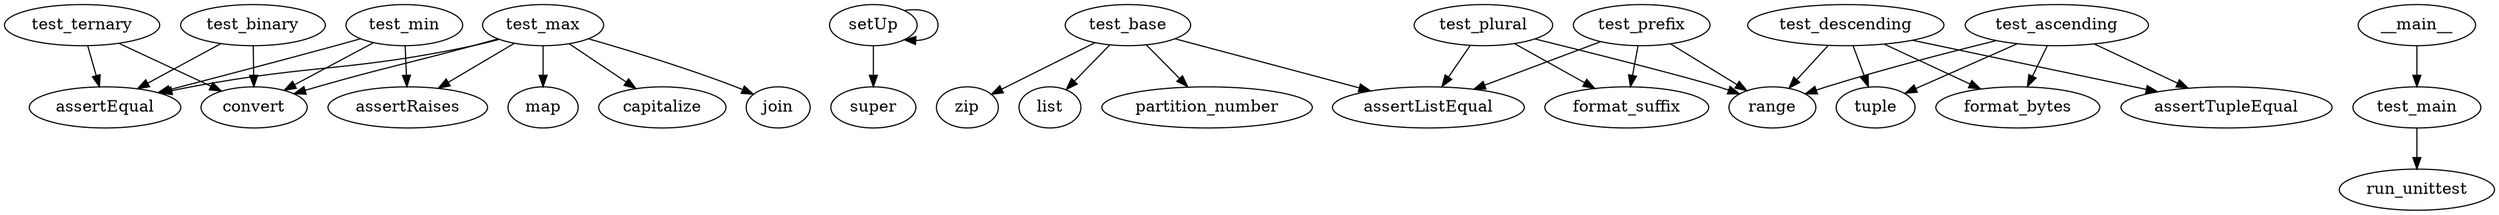 digraph  {
test_min;
assertEqual;
convert;
assertRaises;
test_max;
map;
capitalize;
join;
test_ternary;
test_binary;
setUp;
test_base;
zip;
list;
partition_number;
assertListEqual;
super;
test_ascending;
tuple;
format_bytes;
range;
assertTupleEqual;
test_descending;
test_prefix;
format_suffix;
test_plural;
test_main;
run_unittest;
__main__;
test_min -> assertEqual;
test_min -> convert;
test_min -> assertRaises;
test_max -> map;
test_max -> capitalize;
test_max -> assertEqual;
test_max -> convert;
test_max -> join;
test_max -> assertRaises;
test_ternary -> convert;
test_ternary -> assertEqual;
test_binary -> convert;
test_binary -> assertEqual;
setUp -> setUp;
setUp -> super;
test_base -> zip;
test_base -> list;
test_base -> partition_number;
test_base -> assertListEqual;
test_ascending -> tuple;
test_ascending -> format_bytes;
test_ascending -> range;
test_ascending -> assertTupleEqual;
test_descending -> tuple;
test_descending -> format_bytes;
test_descending -> range;
test_descending -> assertTupleEqual;
test_prefix -> format_suffix;
test_prefix -> range;
test_prefix -> assertListEqual;
test_plural -> format_suffix;
test_plural -> range;
test_plural -> assertListEqual;
test_main -> run_unittest;
__main__ -> test_main;
}
